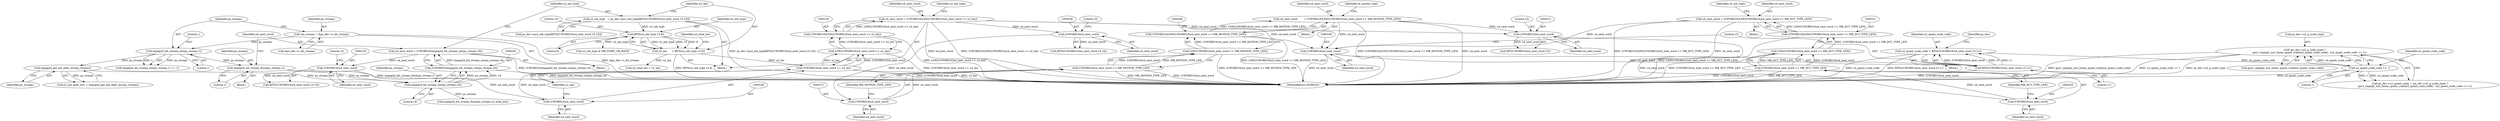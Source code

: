 digraph "0_Android_58a6822d7140137ce957c6d2fc20bae1374186c1_0@array" {
"1000346" [label="(Call,(ps_dec->u2_q_scale_type) ?\n            gau1_impeg2_non_linear_quant_scale[u2_quant_scale_code] : (u2_quant_scale_code << 1))"];
"1000353" [label="(Call,u2_quant_scale_code << 1)"];
"1000334" [label="(Call,u2_quant_scale_code = BITS((UWORD16)u4_next_word,15,11))"];
"1000336" [label="(Call,BITS((UWORD16)u4_next_word,15,11))"];
"1000337" [label="(Call,(UWORD16)u4_next_word)"];
"1000318" [label="(Call,u4_next_word = (UWORD16)LSW((UWORD16)u4_next_word << MB_DCT_TYPE_LEN))"];
"1000320" [label="(Call,(UWORD16)LSW((UWORD16)u4_next_word << MB_DCT_TYPE_LEN))"];
"1000322" [label="(Call,LSW((UWORD16)u4_next_word << MB_DCT_TYPE_LEN))"];
"1000323" [label="(Call,(UWORD16)u4_next_word << MB_DCT_TYPE_LEN)"];
"1000324" [label="(Call,(UWORD16)u4_next_word)"];
"1000311" [label="(Call,(UWORD16)u4_next_word)"];
"1000265" [label="(Call,u4_next_word        = (UWORD16)LSW((UWORD16)u4_next_word << MB_MOTION_TYPE_LEN))"];
"1000267" [label="(Call,(UWORD16)LSW((UWORD16)u4_next_word << MB_MOTION_TYPE_LEN))"];
"1000269" [label="(Call,LSW((UWORD16)u4_next_word << MB_MOTION_TYPE_LEN))"];
"1000270" [label="(Call,(UWORD16)u4_next_word << MB_MOTION_TYPE_LEN)"];
"1000271" [label="(Call,(UWORD16)u4_next_word)"];
"1000257" [label="(Call,(UWORD16)u4_next_word)"];
"1000231" [label="(Call,u4_next_word = (UWORD16)LSW((UWORD16)u4_next_word << u2_len))"];
"1000233" [label="(Call,(UWORD16)LSW((UWORD16)u4_next_word << u2_len))"];
"1000235" [label="(Call,LSW((UWORD16)u4_next_word << u2_len))"];
"1000236" [label="(Call,(UWORD16)u4_next_word << u2_len)"];
"1000237" [label="(Call,(UWORD16)u4_next_word)"];
"1000217" [label="(Call,(UWORD16)u4_next_word)"];
"1000202" [label="(Call,u4_next_word = (UWORD16)impeg2d_bit_stream_nxt(ps_stream,16))"];
"1000204" [label="(Call,(UWORD16)impeg2d_bit_stream_nxt(ps_stream,16))"];
"1000206" [label="(Call,impeg2d_bit_stream_nxt(ps_stream,16))"];
"1000155" [label="(Call,impeg2d_bit_stream_flush(ps_stream,1))"];
"1000150" [label="(Call,impeg2d_bit_stream_nxt(ps_stream,1))"];
"1000136" [label="(Call,*ps_stream = &ps_dec->s_bit_stream)"];
"1000162" [label="(Call,impeg2d_get_mb_addr_incr(ps_stream))"];
"1000222" [label="(Call,u2_len      = BITS(u2_mb_type,15,8))"];
"1000224" [label="(Call,BITS(u2_mb_type,15,8))"];
"1000210" [label="(Call,u2_mb_type   = ps_dec->pu2_mb_type[BITS((UWORD16)u4_next_word,15,10)])"];
"1000160" [label="(Call,u2_mb_addr_incr = impeg2d_get_mb_addr_incr(ps_stream))"];
"1000222" [label="(Call,u2_len      = BITS(u2_mb_type,15,8))"];
"1000310" [label="(Call,BIT((UWORD16)u4_next_word,15))"];
"1000320" [label="(Call,(UWORD16)LSW((UWORD16)u4_next_word << MB_DCT_TYPE_LEN))"];
"1000273" [label="(Identifier,u4_next_word)"];
"1000216" [label="(Call,BITS((UWORD16)u4_next_word,15,10))"];
"1000341" [label="(Literal,11)"];
"1000318" [label="(Call,u4_next_word = (UWORD16)LSW((UWORD16)u4_next_word << MB_DCT_TYPE_LEN))"];
"1000269" [label="(Call,LSW((UWORD16)u4_next_word << MB_MOTION_TYPE_LEN))"];
"1000149" [label="(Call,impeg2d_bit_stream_nxt(ps_stream,1) == 1)"];
"1000332" [label="(Block,)"];
"1000226" [label="(Literal,15)"];
"1000225" [label="(Identifier,u2_mb_type)"];
"1000220" [label="(Literal,15)"];
"1000223" [label="(Identifier,u2_len)"];
"1000323" [label="(Call,(UWORD16)u4_next_word << MB_DCT_TYPE_LEN)"];
"1000354" [label="(Identifier,u2_quant_scale_code)"];
"1000267" [label="(Call,(UWORD16)LSW((UWORD16)u4_next_word << MB_MOTION_TYPE_LEN))"];
"1000330" [label="(Identifier,u2_mb_type)"];
"1000206" [label="(Call,impeg2d_bit_stream_nxt(ps_stream,16))"];
"1000266" [label="(Identifier,u4_next_word)"];
"1000231" [label="(Call,u4_next_word = (UWORD16)LSW((UWORD16)u4_next_word << u2_len))"];
"1000208" [label="(Literal,16)"];
"1000270" [label="(Call,(UWORD16)u4_next_word << MB_MOTION_TYPE_LEN)"];
"1000236" [label="(Call,(UWORD16)u4_next_word << u2_len)"];
"1000314" [label="(Literal,15)"];
"1000152" [label="(Literal,1)"];
"1000154" [label="(Block,)"];
"1000217" [label="(Call,(UWORD16)u4_next_word)"];
"1000235" [label="(Call,LSW((UWORD16)u4_next_word << u2_len))"];
"1000256" [label="(Call,BITS((UWORD16)u4_next_word,15,14))"];
"1000156" [label="(Identifier,ps_stream)"];
"1000134" [label="(Block,)"];
"1000353" [label="(Call,u2_quant_scale_code << 1)"];
"1000334" [label="(Call,u2_quant_scale_code = BITS((UWORD16)u4_next_word,15,11))"];
"1000257" [label="(Call,(UWORD16)u4_next_word)"];
"1000250" [label="(Block,)"];
"1000212" [label="(Call,ps_dec->pu2_mb_type[BITS((UWORD16)u4_next_word,15,10)])"];
"1000239" [label="(Identifier,u4_next_word)"];
"1000313" [label="(Identifier,u4_next_word)"];
"1000322" [label="(Call,LSW((UWORD16)u4_next_word << MB_DCT_TYPE_LEN))"];
"1000327" [label="(Identifier,MB_DCT_TYPE_LEN)"];
"1000276" [label="(Identifier,i4_motion_type)"];
"1000136" [label="(Call,*ps_stream = &ps_dec->s_bit_stream)"];
"1000335" [label="(Identifier,u2_quant_scale_code)"];
"1000151" [label="(Identifier,ps_stream)"];
"1000229" [label="(Identifier,u2_total_len)"];
"1000319" [label="(Identifier,u4_next_word)"];
"1000346" [label="(Call,(ps_dec->u2_q_scale_type) ?\n            gau1_impeg2_non_linear_quant_scale[u2_quant_scale_code] : (u2_quant_scale_code << 1))"];
"1000260" [label="(Literal,15)"];
"1000244" [label="(Call,u2_mb_type & MB_FORW_OR_BACK)"];
"1000210" [label="(Call,u2_mb_type   = ps_dec->pu2_mb_type[BITS((UWORD16)u4_next_word,15,10)])"];
"1000233" [label="(Call,(UWORD16)LSW((UWORD16)u4_next_word << u2_len))"];
"1000153" [label="(Literal,1)"];
"1000219" [label="(Identifier,u4_next_word)"];
"1000337" [label="(Call,(UWORD16)u4_next_word)"];
"1000274" [label="(Identifier,MB_MOTION_TYPE_LEN)"];
"1000207" [label="(Identifier,ps_stream)"];
"1000232" [label="(Identifier,u4_next_word)"];
"1000162" [label="(Call,impeg2d_get_mb_addr_incr(ps_stream))"];
"1000265" [label="(Call,u4_next_word        = (UWORD16)LSW((UWORD16)u4_next_word << MB_MOTION_TYPE_LEN))"];
"1000550" [label="(MethodReturn,WORD32)"];
"1000347" [label="(Call,ps_dec->u2_q_scale_type)"];
"1000202" [label="(Call,u4_next_word = (UWORD16)impeg2d_bit_stream_nxt(ps_stream,16))"];
"1000305" [label="(Block,)"];
"1000150" [label="(Call,impeg2d_bit_stream_nxt(ps_stream,1))"];
"1000350" [label="(Call,gau1_impeg2_non_linear_quant_scale[u2_quant_scale_code])"];
"1000355" [label="(Literal,1)"];
"1000245" [label="(Identifier,u2_mb_type)"];
"1000224" [label="(Call,BITS(u2_mb_type,15,8))"];
"1000204" [label="(Call,(UWORD16)impeg2d_bit_stream_nxt(ps_stream,16))"];
"1000359" [label="(Call,impeg2d_bit_stream_flush(ps_stream,u2_total_len))"];
"1000138" [label="(Call,&ps_dec->s_bit_stream)"];
"1000340" [label="(Literal,15)"];
"1000203" [label="(Identifier,u4_next_word)"];
"1000163" [label="(Identifier,ps_stream)"];
"1000344" [label="(Identifier,ps_dec)"];
"1000240" [label="(Identifier,u2_len)"];
"1000137" [label="(Identifier,ps_stream)"];
"1000326" [label="(Identifier,u4_next_word)"];
"1000324" [label="(Call,(UWORD16)u4_next_word)"];
"1000271" [label="(Call,(UWORD16)u4_next_word)"];
"1000336" [label="(Call,BITS((UWORD16)u4_next_word,15,11))"];
"1000339" [label="(Identifier,u4_next_word)"];
"1000157" [label="(Literal,1)"];
"1000342" [label="(Call,ps_dec->u1_quant_scale = (ps_dec->u2_q_scale_type) ?\n            gau1_impeg2_non_linear_quant_scale[u2_quant_scale_code] : (u2_quant_scale_code << 1))"];
"1000228" [label="(Call,u2_total_len = u2_len)"];
"1000237" [label="(Call,(UWORD16)u4_next_word)"];
"1000211" [label="(Identifier,u2_mb_type)"];
"1000311" [label="(Call,(UWORD16)u4_next_word)"];
"1000227" [label="(Literal,8)"];
"1000259" [label="(Identifier,u4_next_word)"];
"1000209" [label="(Block,)"];
"1000155" [label="(Call,impeg2d_bit_stream_flush(ps_stream,1))"];
"1000346" -> "1000342"  [label="AST: "];
"1000346" -> "1000350"  [label="CFG: "];
"1000346" -> "1000353"  [label="CFG: "];
"1000347" -> "1000346"  [label="AST: "];
"1000350" -> "1000346"  [label="AST: "];
"1000353" -> "1000346"  [label="AST: "];
"1000342" -> "1000346"  [label="CFG: "];
"1000346" -> "1000550"  [label="DDG: u2_quant_scale_code << 1"];
"1000346" -> "1000550"  [label="DDG: ps_dec->u2_q_scale_type"];
"1000346" -> "1000550"  [label="DDG: gau1_impeg2_non_linear_quant_scale[u2_quant_scale_code]"];
"1000353" -> "1000346"  [label="DDG: u2_quant_scale_code"];
"1000353" -> "1000346"  [label="DDG: 1"];
"1000353" -> "1000355"  [label="CFG: "];
"1000354" -> "1000353"  [label="AST: "];
"1000355" -> "1000353"  [label="AST: "];
"1000353" -> "1000550"  [label="DDG: u2_quant_scale_code"];
"1000353" -> "1000342"  [label="DDG: u2_quant_scale_code"];
"1000353" -> "1000342"  [label="DDG: 1"];
"1000334" -> "1000353"  [label="DDG: u2_quant_scale_code"];
"1000334" -> "1000332"  [label="AST: "];
"1000334" -> "1000336"  [label="CFG: "];
"1000335" -> "1000334"  [label="AST: "];
"1000336" -> "1000334"  [label="AST: "];
"1000344" -> "1000334"  [label="CFG: "];
"1000334" -> "1000550"  [label="DDG: BITS((UWORD16)u4_next_word,15,11)"];
"1000334" -> "1000550"  [label="DDG: u2_quant_scale_code"];
"1000336" -> "1000334"  [label="DDG: (UWORD16)u4_next_word"];
"1000336" -> "1000334"  [label="DDG: 15"];
"1000336" -> "1000334"  [label="DDG: 11"];
"1000336" -> "1000341"  [label="CFG: "];
"1000337" -> "1000336"  [label="AST: "];
"1000340" -> "1000336"  [label="AST: "];
"1000341" -> "1000336"  [label="AST: "];
"1000336" -> "1000550"  [label="DDG: (UWORD16)u4_next_word"];
"1000337" -> "1000336"  [label="DDG: u4_next_word"];
"1000337" -> "1000339"  [label="CFG: "];
"1000338" -> "1000337"  [label="AST: "];
"1000339" -> "1000337"  [label="AST: "];
"1000340" -> "1000337"  [label="CFG: "];
"1000337" -> "1000550"  [label="DDG: u4_next_word"];
"1000318" -> "1000337"  [label="DDG: u4_next_word"];
"1000265" -> "1000337"  [label="DDG: u4_next_word"];
"1000231" -> "1000337"  [label="DDG: u4_next_word"];
"1000318" -> "1000305"  [label="AST: "];
"1000318" -> "1000320"  [label="CFG: "];
"1000319" -> "1000318"  [label="AST: "];
"1000320" -> "1000318"  [label="AST: "];
"1000330" -> "1000318"  [label="CFG: "];
"1000318" -> "1000550"  [label="DDG: u4_next_word"];
"1000318" -> "1000550"  [label="DDG: (UWORD16)LSW((UWORD16)u4_next_word << MB_DCT_TYPE_LEN)"];
"1000320" -> "1000318"  [label="DDG: LSW((UWORD16)u4_next_word << MB_DCT_TYPE_LEN)"];
"1000320" -> "1000322"  [label="CFG: "];
"1000321" -> "1000320"  [label="AST: "];
"1000322" -> "1000320"  [label="AST: "];
"1000320" -> "1000550"  [label="DDG: LSW((UWORD16)u4_next_word << MB_DCT_TYPE_LEN)"];
"1000322" -> "1000320"  [label="DDG: (UWORD16)u4_next_word << MB_DCT_TYPE_LEN"];
"1000322" -> "1000323"  [label="CFG: "];
"1000323" -> "1000322"  [label="AST: "];
"1000322" -> "1000550"  [label="DDG: (UWORD16)u4_next_word << MB_DCT_TYPE_LEN"];
"1000323" -> "1000322"  [label="DDG: (UWORD16)u4_next_word"];
"1000323" -> "1000322"  [label="DDG: MB_DCT_TYPE_LEN"];
"1000323" -> "1000327"  [label="CFG: "];
"1000324" -> "1000323"  [label="AST: "];
"1000327" -> "1000323"  [label="AST: "];
"1000323" -> "1000550"  [label="DDG: (UWORD16)u4_next_word"];
"1000323" -> "1000550"  [label="DDG: MB_DCT_TYPE_LEN"];
"1000324" -> "1000323"  [label="DDG: u4_next_word"];
"1000324" -> "1000326"  [label="CFG: "];
"1000325" -> "1000324"  [label="AST: "];
"1000326" -> "1000324"  [label="AST: "];
"1000327" -> "1000324"  [label="CFG: "];
"1000311" -> "1000324"  [label="DDG: u4_next_word"];
"1000311" -> "1000310"  [label="AST: "];
"1000311" -> "1000313"  [label="CFG: "];
"1000312" -> "1000311"  [label="AST: "];
"1000313" -> "1000311"  [label="AST: "];
"1000314" -> "1000311"  [label="CFG: "];
"1000311" -> "1000310"  [label="DDG: u4_next_word"];
"1000265" -> "1000311"  [label="DDG: u4_next_word"];
"1000231" -> "1000311"  [label="DDG: u4_next_word"];
"1000265" -> "1000250"  [label="AST: "];
"1000265" -> "1000267"  [label="CFG: "];
"1000266" -> "1000265"  [label="AST: "];
"1000267" -> "1000265"  [label="AST: "];
"1000276" -> "1000265"  [label="CFG: "];
"1000265" -> "1000550"  [label="DDG: (UWORD16)LSW((UWORD16)u4_next_word << MB_MOTION_TYPE_LEN)"];
"1000265" -> "1000550"  [label="DDG: u4_next_word"];
"1000267" -> "1000265"  [label="DDG: LSW((UWORD16)u4_next_word << MB_MOTION_TYPE_LEN)"];
"1000267" -> "1000269"  [label="CFG: "];
"1000268" -> "1000267"  [label="AST: "];
"1000269" -> "1000267"  [label="AST: "];
"1000267" -> "1000550"  [label="DDG: LSW((UWORD16)u4_next_word << MB_MOTION_TYPE_LEN)"];
"1000269" -> "1000267"  [label="DDG: (UWORD16)u4_next_word << MB_MOTION_TYPE_LEN"];
"1000269" -> "1000270"  [label="CFG: "];
"1000270" -> "1000269"  [label="AST: "];
"1000269" -> "1000550"  [label="DDG: (UWORD16)u4_next_word << MB_MOTION_TYPE_LEN"];
"1000270" -> "1000269"  [label="DDG: (UWORD16)u4_next_word"];
"1000270" -> "1000269"  [label="DDG: MB_MOTION_TYPE_LEN"];
"1000270" -> "1000274"  [label="CFG: "];
"1000271" -> "1000270"  [label="AST: "];
"1000274" -> "1000270"  [label="AST: "];
"1000270" -> "1000550"  [label="DDG: MB_MOTION_TYPE_LEN"];
"1000270" -> "1000550"  [label="DDG: (UWORD16)u4_next_word"];
"1000271" -> "1000270"  [label="DDG: u4_next_word"];
"1000271" -> "1000273"  [label="CFG: "];
"1000272" -> "1000271"  [label="AST: "];
"1000273" -> "1000271"  [label="AST: "];
"1000274" -> "1000271"  [label="CFG: "];
"1000257" -> "1000271"  [label="DDG: u4_next_word"];
"1000257" -> "1000256"  [label="AST: "];
"1000257" -> "1000259"  [label="CFG: "];
"1000258" -> "1000257"  [label="AST: "];
"1000259" -> "1000257"  [label="AST: "];
"1000260" -> "1000257"  [label="CFG: "];
"1000257" -> "1000256"  [label="DDG: u4_next_word"];
"1000231" -> "1000257"  [label="DDG: u4_next_word"];
"1000231" -> "1000209"  [label="AST: "];
"1000231" -> "1000233"  [label="CFG: "];
"1000232" -> "1000231"  [label="AST: "];
"1000233" -> "1000231"  [label="AST: "];
"1000245" -> "1000231"  [label="CFG: "];
"1000231" -> "1000550"  [label="DDG: (UWORD16)LSW((UWORD16)u4_next_word << u2_len)"];
"1000231" -> "1000550"  [label="DDG: u4_next_word"];
"1000233" -> "1000231"  [label="DDG: LSW((UWORD16)u4_next_word << u2_len)"];
"1000233" -> "1000235"  [label="CFG: "];
"1000234" -> "1000233"  [label="AST: "];
"1000235" -> "1000233"  [label="AST: "];
"1000233" -> "1000550"  [label="DDG: LSW((UWORD16)u4_next_word << u2_len)"];
"1000235" -> "1000233"  [label="DDG: (UWORD16)u4_next_word << u2_len"];
"1000235" -> "1000236"  [label="CFG: "];
"1000236" -> "1000235"  [label="AST: "];
"1000235" -> "1000550"  [label="DDG: (UWORD16)u4_next_word << u2_len"];
"1000236" -> "1000235"  [label="DDG: (UWORD16)u4_next_word"];
"1000236" -> "1000235"  [label="DDG: u2_len"];
"1000236" -> "1000240"  [label="CFG: "];
"1000237" -> "1000236"  [label="AST: "];
"1000240" -> "1000236"  [label="AST: "];
"1000236" -> "1000550"  [label="DDG: (UWORD16)u4_next_word"];
"1000236" -> "1000550"  [label="DDG: u2_len"];
"1000237" -> "1000236"  [label="DDG: u4_next_word"];
"1000222" -> "1000236"  [label="DDG: u2_len"];
"1000237" -> "1000239"  [label="CFG: "];
"1000238" -> "1000237"  [label="AST: "];
"1000239" -> "1000237"  [label="AST: "];
"1000240" -> "1000237"  [label="CFG: "];
"1000217" -> "1000237"  [label="DDG: u4_next_word"];
"1000217" -> "1000216"  [label="AST: "];
"1000217" -> "1000219"  [label="CFG: "];
"1000218" -> "1000217"  [label="AST: "];
"1000219" -> "1000217"  [label="AST: "];
"1000220" -> "1000217"  [label="CFG: "];
"1000217" -> "1000216"  [label="DDG: u4_next_word"];
"1000202" -> "1000217"  [label="DDG: u4_next_word"];
"1000202" -> "1000134"  [label="AST: "];
"1000202" -> "1000204"  [label="CFG: "];
"1000203" -> "1000202"  [label="AST: "];
"1000204" -> "1000202"  [label="AST: "];
"1000211" -> "1000202"  [label="CFG: "];
"1000202" -> "1000550"  [label="DDG: (UWORD16)impeg2d_bit_stream_nxt(ps_stream,16)"];
"1000204" -> "1000202"  [label="DDG: impeg2d_bit_stream_nxt(ps_stream,16)"];
"1000204" -> "1000206"  [label="CFG: "];
"1000205" -> "1000204"  [label="AST: "];
"1000206" -> "1000204"  [label="AST: "];
"1000204" -> "1000550"  [label="DDG: impeg2d_bit_stream_nxt(ps_stream,16)"];
"1000206" -> "1000204"  [label="DDG: ps_stream"];
"1000206" -> "1000204"  [label="DDG: 16"];
"1000206" -> "1000208"  [label="CFG: "];
"1000207" -> "1000206"  [label="AST: "];
"1000208" -> "1000206"  [label="AST: "];
"1000155" -> "1000206"  [label="DDG: ps_stream"];
"1000162" -> "1000206"  [label="DDG: ps_stream"];
"1000206" -> "1000359"  [label="DDG: ps_stream"];
"1000155" -> "1000154"  [label="AST: "];
"1000155" -> "1000157"  [label="CFG: "];
"1000156" -> "1000155"  [label="AST: "];
"1000157" -> "1000155"  [label="AST: "];
"1000203" -> "1000155"  [label="CFG: "];
"1000155" -> "1000550"  [label="DDG: impeg2d_bit_stream_flush(ps_stream,1)"];
"1000150" -> "1000155"  [label="DDG: ps_stream"];
"1000150" -> "1000149"  [label="AST: "];
"1000150" -> "1000152"  [label="CFG: "];
"1000151" -> "1000150"  [label="AST: "];
"1000152" -> "1000150"  [label="AST: "];
"1000153" -> "1000150"  [label="CFG: "];
"1000150" -> "1000149"  [label="DDG: ps_stream"];
"1000150" -> "1000149"  [label="DDG: 1"];
"1000136" -> "1000150"  [label="DDG: ps_stream"];
"1000150" -> "1000162"  [label="DDG: ps_stream"];
"1000136" -> "1000134"  [label="AST: "];
"1000136" -> "1000138"  [label="CFG: "];
"1000137" -> "1000136"  [label="AST: "];
"1000138" -> "1000136"  [label="AST: "];
"1000151" -> "1000136"  [label="CFG: "];
"1000136" -> "1000550"  [label="DDG: &ps_dec->s_bit_stream"];
"1000162" -> "1000160"  [label="AST: "];
"1000162" -> "1000163"  [label="CFG: "];
"1000163" -> "1000162"  [label="AST: "];
"1000160" -> "1000162"  [label="CFG: "];
"1000162" -> "1000160"  [label="DDG: ps_stream"];
"1000222" -> "1000209"  [label="AST: "];
"1000222" -> "1000224"  [label="CFG: "];
"1000223" -> "1000222"  [label="AST: "];
"1000224" -> "1000222"  [label="AST: "];
"1000229" -> "1000222"  [label="CFG: "];
"1000222" -> "1000550"  [label="DDG: BITS(u2_mb_type,15,8)"];
"1000224" -> "1000222"  [label="DDG: u2_mb_type"];
"1000224" -> "1000222"  [label="DDG: 15"];
"1000224" -> "1000222"  [label="DDG: 8"];
"1000222" -> "1000228"  [label="DDG: u2_len"];
"1000224" -> "1000227"  [label="CFG: "];
"1000225" -> "1000224"  [label="AST: "];
"1000226" -> "1000224"  [label="AST: "];
"1000227" -> "1000224"  [label="AST: "];
"1000210" -> "1000224"  [label="DDG: u2_mb_type"];
"1000224" -> "1000244"  [label="DDG: u2_mb_type"];
"1000210" -> "1000209"  [label="AST: "];
"1000210" -> "1000212"  [label="CFG: "];
"1000211" -> "1000210"  [label="AST: "];
"1000212" -> "1000210"  [label="AST: "];
"1000223" -> "1000210"  [label="CFG: "];
"1000210" -> "1000550"  [label="DDG: ps_dec->pu2_mb_type[BITS((UWORD16)u4_next_word,15,10)]"];
}
